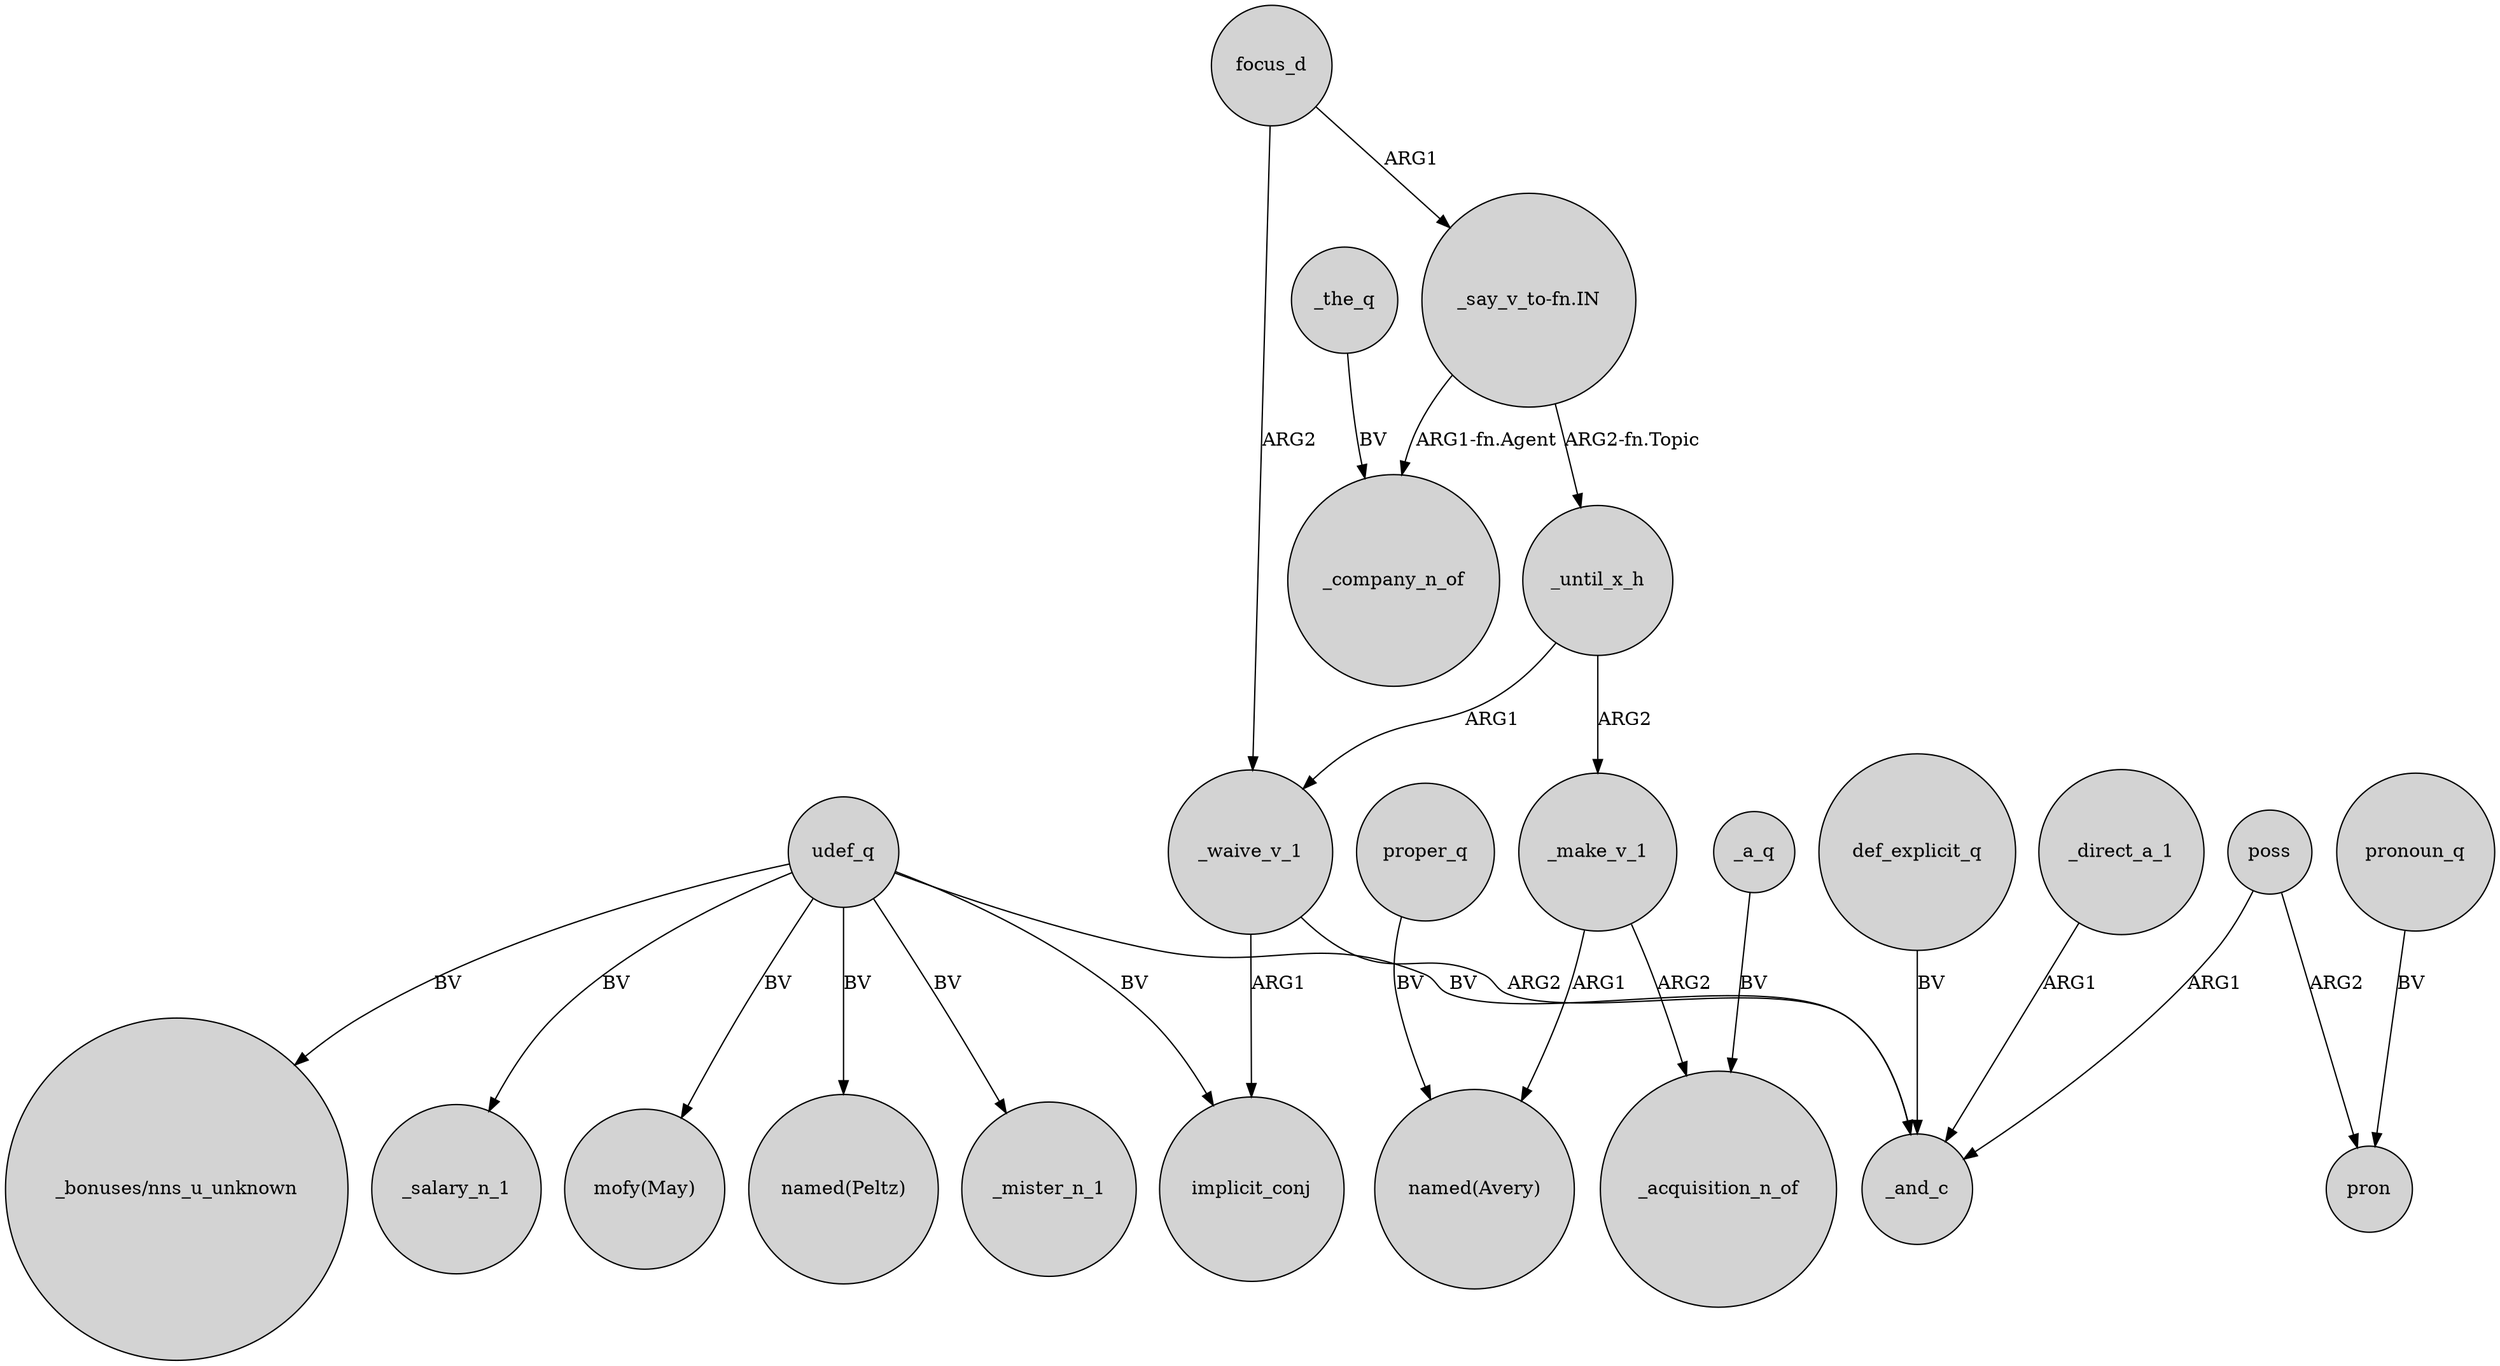 digraph {
	node [shape=circle style=filled]
	_make_v_1 -> "named(Avery)" [label=ARG1]
	udef_q -> "named(Peltz)" [label=BV]
	poss -> pron [label=ARG2]
	poss -> _and_c [label=ARG1]
	def_explicit_q -> _and_c [label=BV]
	_waive_v_1 -> _and_c [label=ARG2]
	udef_q -> _mister_n_1 [label=BV]
	udef_q -> implicit_conj [label=BV]
	focus_d -> "_say_v_to-fn.IN" [label=ARG1]
	_the_q -> _company_n_of [label=BV]
	pronoun_q -> pron [label=BV]
	_make_v_1 -> _acquisition_n_of [label=ARG2]
	_direct_a_1 -> _and_c [label=ARG1]
	focus_d -> _waive_v_1 [label=ARG2]
	udef_q -> "_bonuses/nns_u_unknown" [label=BV]
	proper_q -> "named(Avery)" [label=BV]
	"_say_v_to-fn.IN" -> _until_x_h [label="ARG2-fn.Topic"]
	"_say_v_to-fn.IN" -> _company_n_of [label="ARG1-fn.Agent"]
	_waive_v_1 -> implicit_conj [label=ARG1]
	_until_x_h -> _waive_v_1 [label=ARG1]
	udef_q -> _and_c [label=BV]
	udef_q -> _salary_n_1 [label=BV]
	_until_x_h -> _make_v_1 [label=ARG2]
	_a_q -> _acquisition_n_of [label=BV]
	udef_q -> "mofy(May)" [label=BV]
}
